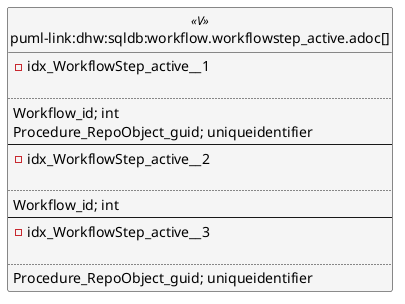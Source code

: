 @startuml
left to right direction
'top to bottom direction
hide circle
'avoide "." issues:
set namespaceSeparator none


skinparam class {
  BackgroundColor White
  BackgroundColor<<FN>> Yellow
  BackgroundColor<<FS>> Yellow
  BackgroundColor<<FT>> LightGray
  BackgroundColor<<IF>> Yellow
  BackgroundColor<<IS>> Yellow
  BackgroundColor<<P>> Aqua
  BackgroundColor<<PC>> Aqua
  BackgroundColor<<SN>> Yellow
  BackgroundColor<<SO>> SlateBlue
  BackgroundColor<<TF>> LightGray
  BackgroundColor<<TR>> Tomato
  BackgroundColor<<U>> White
  BackgroundColor<<V>> WhiteSmoke
  BackgroundColor<<X>> Aqua
  BackgroundColor<<external>> AliceBlue
}


entity "puml-link:dhw:sqldb:workflow.workflowstep_active.adoc[]" as workflow.WorkflowStep_active << V >> {
- idx_WorkflowStep_active__1

..
Workflow_id; int
Procedure_RepoObject_guid; uniqueidentifier
--
- idx_WorkflowStep_active__2

..
Workflow_id; int
--
- idx_WorkflowStep_active__3

..
Procedure_RepoObject_guid; uniqueidentifier
}


@enduml

